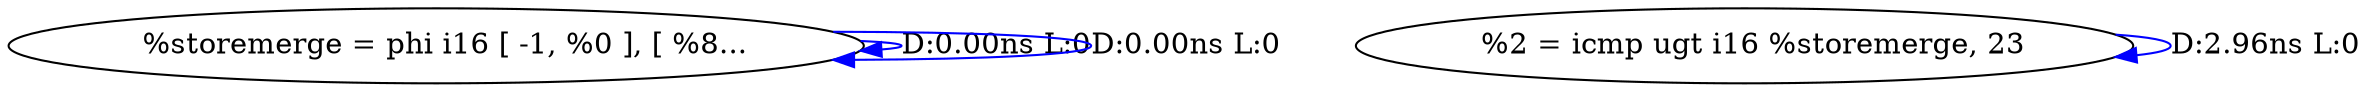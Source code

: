 digraph {
Node0x31607a0[label="  %storemerge = phi i16 [ -1, %0 ], [ %8..."];
Node0x31607a0 -> Node0x31607a0[label="D:0.00ns L:0",color=blue];
Node0x31607a0 -> Node0x31607a0[label="D:0.00ns L:0",color=blue];
Node0x31609f0[label="  %2 = icmp ugt i16 %storemerge, 23"];
Node0x31609f0 -> Node0x31609f0[label="D:2.96ns L:0",color=blue];
}
